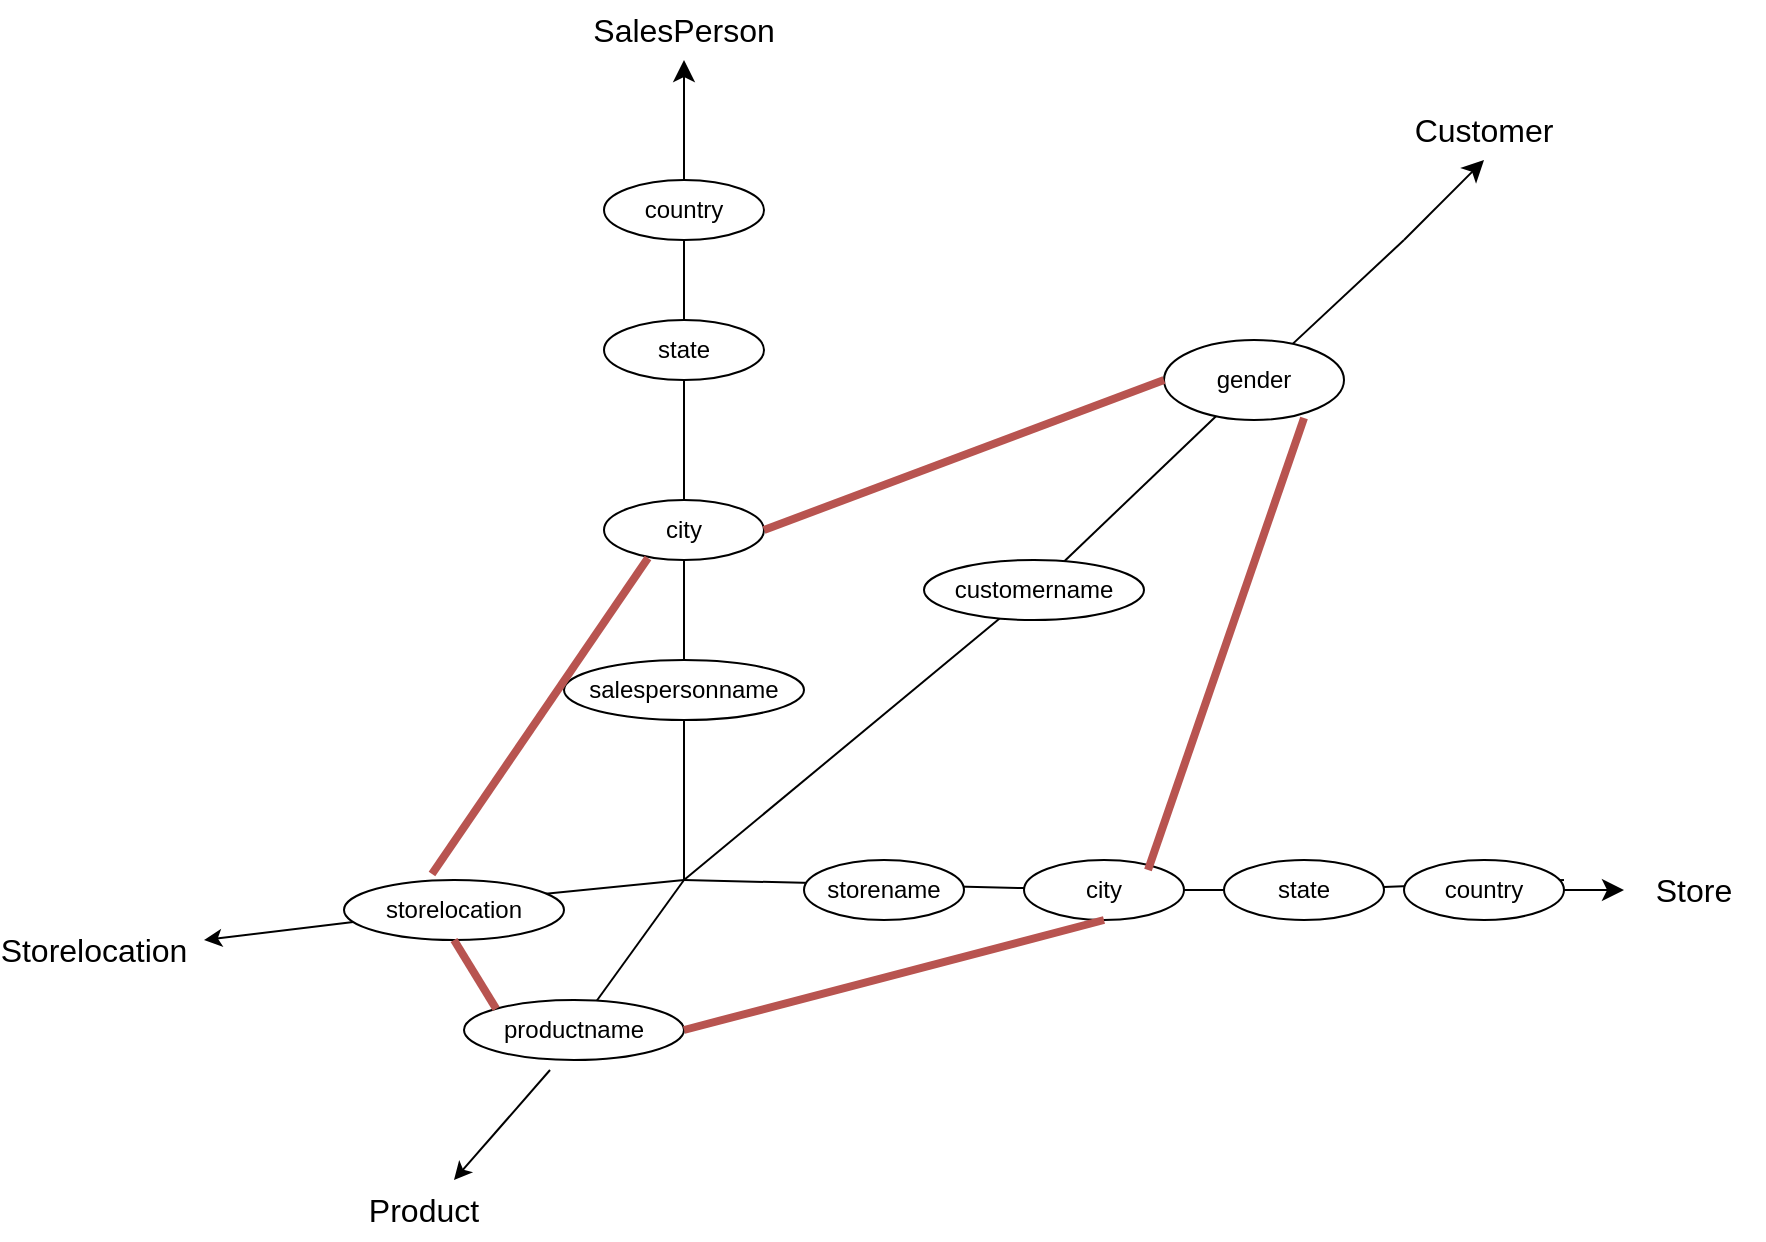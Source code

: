 <mxfile version="24.0.7" type="device">
  <diagram name="Page-1" id="42789a77-a242-8287-6e28-9cd8cfd52e62">
    <mxGraphModel dx="1434" dy="756" grid="1" gridSize="10" guides="1" tooltips="1" connect="1" arrows="1" fold="1" page="1" pageScale="1" pageWidth="1100" pageHeight="850" background="none" math="0" shadow="0">
      <root>
        <mxCell id="0" />
        <mxCell id="1" parent="0" />
        <mxCell id="ZBLiMMBaOF6jFOf_cq5G-7" value="Customer" style="text;html=1;align=center;verticalAlign=middle;whiteSpace=wrap;rounded=0;fontSize=16;" parent="1" vertex="1">
          <mxGeometry x="850" y="90" width="60" height="30" as="geometry" />
        </mxCell>
        <mxCell id="ZBLiMMBaOF6jFOf_cq5G-15" value="" style="endArrow=none;html=1;rounded=0;fontSize=12;startSize=8;endSize=8;curved=1;" parent="1" source="ZBLiMMBaOF6jFOf_cq5G-25" edge="1">
          <mxGeometry width="50" height="50" relative="1" as="geometry">
            <mxPoint x="480" y="480" as="sourcePoint" />
            <mxPoint x="840" y="160" as="targetPoint" />
          </mxGeometry>
        </mxCell>
        <mxCell id="ZBLiMMBaOF6jFOf_cq5G-19" value="" style="endArrow=none;html=1;rounded=0;fontSize=12;startSize=8;endSize=8;curved=1;" parent="1" source="ZBLiMMBaOF6jFOf_cq5G-32" edge="1">
          <mxGeometry width="50" height="50" relative="1" as="geometry">
            <mxPoint x="480" y="480" as="sourcePoint" />
            <mxPoint x="480" y="120" as="targetPoint" />
          </mxGeometry>
        </mxCell>
        <mxCell id="ZBLiMMBaOF6jFOf_cq5G-20" value="" style="endArrow=none;html=1;rounded=0;fontSize=12;startSize=8;endSize=8;curved=1;" parent="1" source="ZBLiMMBaOF6jFOf_cq5G-40" edge="1">
          <mxGeometry width="50" height="50" relative="1" as="geometry">
            <mxPoint x="480" y="480" as="sourcePoint" />
            <mxPoint x="920" y="480" as="targetPoint" />
          </mxGeometry>
        </mxCell>
        <mxCell id="ZBLiMMBaOF6jFOf_cq5G-21" value="SalesPerson" style="text;html=1;align=center;verticalAlign=middle;whiteSpace=wrap;rounded=0;fontSize=16;" parent="1" vertex="1">
          <mxGeometry x="450" y="40" width="60" height="30" as="geometry" />
        </mxCell>
        <mxCell id="ZBLiMMBaOF6jFOf_cq5G-22" value="Store" style="text;html=1;align=center;verticalAlign=middle;whiteSpace=wrap;rounded=0;fontSize=16;" parent="1" vertex="1">
          <mxGeometry x="950" y="470" width="70" height="30" as="geometry" />
        </mxCell>
        <mxCell id="ZBLiMMBaOF6jFOf_cq5G-24" value="" style="endArrow=none;html=1;rounded=0;fontSize=12;startSize=8;endSize=8;curved=1;" parent="1" target="ZBLiMMBaOF6jFOf_cq5G-23" edge="1">
          <mxGeometry width="50" height="50" relative="1" as="geometry">
            <mxPoint x="480" y="480" as="sourcePoint" />
            <mxPoint x="840" y="160" as="targetPoint" />
          </mxGeometry>
        </mxCell>
        <mxCell id="ZBLiMMBaOF6jFOf_cq5G-23" value="customername" style="ellipse;whiteSpace=wrap;html=1;" parent="1" vertex="1">
          <mxGeometry x="600" y="320" width="110" height="30" as="geometry" />
        </mxCell>
        <mxCell id="ZBLiMMBaOF6jFOf_cq5G-26" value="" style="endArrow=none;html=1;rounded=0;fontSize=12;startSize=8;endSize=8;curved=1;" parent="1" source="ZBLiMMBaOF6jFOf_cq5G-23" target="ZBLiMMBaOF6jFOf_cq5G-25" edge="1">
          <mxGeometry width="50" height="50" relative="1" as="geometry">
            <mxPoint x="605" y="371" as="sourcePoint" />
            <mxPoint x="840" y="160" as="targetPoint" />
          </mxGeometry>
        </mxCell>
        <mxCell id="ZBLiMMBaOF6jFOf_cq5G-25" value="gender" style="ellipse;whiteSpace=wrap;html=1;" parent="1" vertex="1">
          <mxGeometry x="720" y="210" width="90" height="40" as="geometry" />
        </mxCell>
        <mxCell id="ZBLiMMBaOF6jFOf_cq5G-28" value="" style="endArrow=none;html=1;rounded=0;fontSize=12;startSize=8;endSize=8;curved=1;" parent="1" target="ZBLiMMBaOF6jFOf_cq5G-27" edge="1">
          <mxGeometry width="50" height="50" relative="1" as="geometry">
            <mxPoint x="480" y="480" as="sourcePoint" />
            <mxPoint x="480" y="120" as="targetPoint" />
          </mxGeometry>
        </mxCell>
        <mxCell id="ZBLiMMBaOF6jFOf_cq5G-27" value="salespersonname" style="ellipse;whiteSpace=wrap;html=1;" parent="1" vertex="1">
          <mxGeometry x="420" y="370" width="120" height="30" as="geometry" />
        </mxCell>
        <mxCell id="ZBLiMMBaOF6jFOf_cq5G-33" value="" style="endArrow=none;html=1;rounded=0;fontSize=12;startSize=8;endSize=8;curved=1;" parent="1" source="ZBLiMMBaOF6jFOf_cq5G-27" target="ZBLiMMBaOF6jFOf_cq5G-32" edge="1">
          <mxGeometry width="50" height="50" relative="1" as="geometry">
            <mxPoint x="480" y="370" as="sourcePoint" />
            <mxPoint x="480" y="120" as="targetPoint" />
          </mxGeometry>
        </mxCell>
        <mxCell id="ZBLiMMBaOF6jFOf_cq5G-32" value="country" style="ellipse;whiteSpace=wrap;html=1;" parent="1" vertex="1">
          <mxGeometry x="440" y="130" width="80" height="30" as="geometry" />
        </mxCell>
        <mxCell id="ZBLiMMBaOF6jFOf_cq5G-31" value="state" style="ellipse;whiteSpace=wrap;html=1;" parent="1" vertex="1">
          <mxGeometry x="440" y="200" width="80" height="30" as="geometry" />
        </mxCell>
        <mxCell id="ZBLiMMBaOF6jFOf_cq5G-29" value="city&lt;span style=&quot;color: rgba(0, 0, 0, 0); font-family: monospace; font-size: 0px; text-align: start; text-wrap: nowrap;&quot;&gt;%3CmxGraphModel%3E%3Croot%3E%3CmxCell%20id%3D%220%22%2F%3E%3CmxCell%20id%3D%221%22%20parent%3D%220%22%2F%3E%3CmxCell%20id%3D%222%22%20value%3D%22name%22%20style%3D%22ellipse%3BwhiteSpace%3Dwrap%3Bhtml%3D1%3B%22%20vertex%3D%221%22%20parent%3D%221%22%3E%3CmxGeometry%20x%3D%22440%22%20y%3D%22370%22%20width%3D%2280%22%20height%3D%2230%22%20as%3D%22geometry%22%2F%3E%3C%2FmxCell%3E%3C%2Froot%3E%3C%2FmxGraphModel%3E&lt;/span&gt;" style="ellipse;whiteSpace=wrap;html=1;" parent="1" vertex="1">
          <mxGeometry x="440" y="290" width="80" height="30" as="geometry" />
        </mxCell>
        <mxCell id="ZBLiMMBaOF6jFOf_cq5G-34" value="" style="endArrow=classic;html=1;rounded=0;fontSize=12;startSize=8;endSize=8;curved=1;entryX=0.5;entryY=1;entryDx=0;entryDy=0;" parent="1" target="ZBLiMMBaOF6jFOf_cq5G-21" edge="1">
          <mxGeometry width="50" height="50" relative="1" as="geometry">
            <mxPoint x="480" y="120" as="sourcePoint" />
            <mxPoint x="770" y="190" as="targetPoint" />
          </mxGeometry>
        </mxCell>
        <mxCell id="ZBLiMMBaOF6jFOf_cq5G-35" value="" style="endArrow=classic;html=1;rounded=0;fontSize=12;startSize=8;endSize=8;curved=1;entryX=0.5;entryY=1;entryDx=0;entryDy=0;" parent="1" target="ZBLiMMBaOF6jFOf_cq5G-7" edge="1">
          <mxGeometry width="50" height="50" relative="1" as="geometry">
            <mxPoint x="840" y="160" as="sourcePoint" />
            <mxPoint x="770" y="190" as="targetPoint" />
          </mxGeometry>
        </mxCell>
        <mxCell id="ZBLiMMBaOF6jFOf_cq5G-38" value="" style="endArrow=none;html=1;rounded=0;fontSize=12;startSize=8;endSize=8;curved=1;" parent="1" target="ZBLiMMBaOF6jFOf_cq5G-37" edge="1">
          <mxGeometry width="50" height="50" relative="1" as="geometry">
            <mxPoint x="480" y="480" as="sourcePoint" />
            <mxPoint x="920" y="480" as="targetPoint" />
          </mxGeometry>
        </mxCell>
        <mxCell id="ZBLiMMBaOF6jFOf_cq5G-37" value="city" style="ellipse;whiteSpace=wrap;html=1;" parent="1" vertex="1">
          <mxGeometry x="650" y="470" width="80" height="30" as="geometry" />
        </mxCell>
        <mxCell id="ZBLiMMBaOF6jFOf_cq5G-39" value="storename" style="ellipse;whiteSpace=wrap;html=1;" parent="1" vertex="1">
          <mxGeometry x="540" y="470" width="80" height="30" as="geometry" />
        </mxCell>
        <mxCell id="ZBLiMMBaOF6jFOf_cq5G-41" value="" style="endArrow=none;html=1;rounded=0;fontSize=12;startSize=8;endSize=8;curved=1;" parent="1" source="ZBLiMMBaOF6jFOf_cq5G-37" target="ZBLiMMBaOF6jFOf_cq5G-40" edge="1">
          <mxGeometry width="50" height="50" relative="1" as="geometry">
            <mxPoint x="730" y="484" as="sourcePoint" />
            <mxPoint x="920" y="480" as="targetPoint" />
          </mxGeometry>
        </mxCell>
        <mxCell id="ZBLiMMBaOF6jFOf_cq5G-40" value="state&lt;span style=&quot;color: rgba(0, 0, 0, 0); font-family: monospace; font-size: 0px; text-align: start; text-wrap: nowrap;&quot;&gt;%3CmxGraphModel%3E%3Croot%3E%3CmxCell%20id%3D%220%22%2F%3E%3CmxCell%20id%3D%221%22%20parent%3D%220%22%2F%3E%3CmxCell%20id%3D%222%22%20value%3D%22name%26lt%3Bspan%20style%3D%26quot%3Bcolor%3A%20rgba(0%2C%200%2C%200%2C%200)%3B%20font-family%3A%20monospace%3B%20font-size%3A%200px%3B%20text-align%3A%20start%3B%20text-wrap%3A%20nowrap%3B%26quot%3B%26gt%3B%253CmxGraphModel%253E%253Croot%253E%253CmxCell%2520id%253D%25220%2522%252F%253E%253CmxCell%2520id%253D%25221%2522%2520parent%253D%25220%2522%252F%253E%253CmxCell%2520id%253D%25222%2522%2520value%253D%2522name%2522%2520style%253D%2522ellipse%253BwhiteSpace%253Dwrap%253Bhtml%253D1%253B%2522%2520vertex%253D%25221%2522%2520parent%253D%25221%2522%253E%253CmxGeometry%2520x%253D%2522440%2522%2520y%253D%2522370%2522%2520width%253D%252280%2522%2520height%253D%252230%2522%2520as%253D%2522geometry%2522%252F%253E%253C%252FmxCell%253E%253C%252Froot%253E%253C%252FmxGraphModel%253E%26lt%3B%2Fspan%26gt%3B%22%20style%3D%22ellipse%3BwhiteSpace%3Dwrap%3Bhtml%3D1%3B%22%20vertex%3D%221%22%20parent%3D%221%22%3E%3CmxGeometry%20x%3D%22530%22%20y%3D%22460%22%20width%3D%2280%22%20height%3D%2230%22%20as%3D%22geometry%22%2F%3E%3C%2FmxCell%3E%3C%2Froot%3E%3C%2FmxGraphModel%3E&lt;/span&gt;" style="ellipse;whiteSpace=wrap;html=1;" parent="1" vertex="1">
          <mxGeometry x="750" y="470" width="80" height="30" as="geometry" />
        </mxCell>
        <mxCell id="ZBLiMMBaOF6jFOf_cq5G-44" style="edgeStyle=none;curved=1;rounded=0;orthogonalLoop=1;jettySize=auto;html=1;exitX=1;exitY=0.5;exitDx=0;exitDy=0;fontSize=12;startSize=8;endSize=8;" parent="1" source="ZBLiMMBaOF6jFOf_cq5G-42" target="ZBLiMMBaOF6jFOf_cq5G-22" edge="1">
          <mxGeometry relative="1" as="geometry" />
        </mxCell>
        <mxCell id="ZBLiMMBaOF6jFOf_cq5G-42" value="country" style="ellipse;whiteSpace=wrap;html=1;" parent="1" vertex="1">
          <mxGeometry x="840" y="470" width="80" height="30" as="geometry" />
        </mxCell>
        <mxCell id="AHzrdknbYFgOIsDPWNPN-1" value="" style="endArrow=none;html=1;rounded=0;" edge="1" parent="1">
          <mxGeometry width="50" height="50" relative="1" as="geometry">
            <mxPoint x="380" y="490" as="sourcePoint" />
            <mxPoint x="480" y="480" as="targetPoint" />
          </mxGeometry>
        </mxCell>
        <mxCell id="AHzrdknbYFgOIsDPWNPN-2" value="" style="endArrow=none;html=1;rounded=0;exitX=0.573;exitY=0.167;exitDx=0;exitDy=0;exitPerimeter=0;" edge="1" parent="1" source="AHzrdknbYFgOIsDPWNPN-3">
          <mxGeometry width="50" height="50" relative="1" as="geometry">
            <mxPoint x="388.368" y="610.903" as="sourcePoint" />
            <mxPoint x="480" y="480" as="targetPoint" />
          </mxGeometry>
        </mxCell>
        <mxCell id="AHzrdknbYFgOIsDPWNPN-3" value="productname" style="ellipse;whiteSpace=wrap;html=1;" vertex="1" parent="1">
          <mxGeometry x="370" y="540" width="110" height="30" as="geometry" />
        </mxCell>
        <mxCell id="AHzrdknbYFgOIsDPWNPN-6" value="Product" style="text;html=1;align=center;verticalAlign=middle;whiteSpace=wrap;rounded=0;fontSize=16;" vertex="1" parent="1">
          <mxGeometry x="320" y="630" width="60" height="30" as="geometry" />
        </mxCell>
        <mxCell id="AHzrdknbYFgOIsDPWNPN-8" value="" style="endArrow=classic;html=1;rounded=0;exitX=0.391;exitY=1.167;exitDx=0;exitDy=0;exitPerimeter=0;entryX=0.75;entryY=0;entryDx=0;entryDy=0;" edge="1" parent="1" source="AHzrdknbYFgOIsDPWNPN-3" target="AHzrdknbYFgOIsDPWNPN-6">
          <mxGeometry width="50" height="50" relative="1" as="geometry">
            <mxPoint x="359.97" y="653" as="sourcePoint" />
            <mxPoint x="640" y="300" as="targetPoint" />
          </mxGeometry>
        </mxCell>
        <mxCell id="AHzrdknbYFgOIsDPWNPN-10" value="" style="endArrow=classic;html=1;rounded=0;" edge="1" parent="1" source="AHzrdknbYFgOIsDPWNPN-9">
          <mxGeometry width="50" height="50" relative="1" as="geometry">
            <mxPoint x="380" y="490" as="sourcePoint" />
            <mxPoint x="240" y="510" as="targetPoint" />
          </mxGeometry>
        </mxCell>
        <mxCell id="AHzrdknbYFgOIsDPWNPN-11" value="" style="endArrow=classic;html=1;rounded=0;" edge="1" parent="1" target="AHzrdknbYFgOIsDPWNPN-9">
          <mxGeometry width="50" height="50" relative="1" as="geometry">
            <mxPoint x="380" y="490" as="sourcePoint" />
            <mxPoint x="180" y="520" as="targetPoint" />
          </mxGeometry>
        </mxCell>
        <mxCell id="AHzrdknbYFgOIsDPWNPN-9" value="storelocation" style="ellipse;whiteSpace=wrap;html=1;" vertex="1" parent="1">
          <mxGeometry x="310" y="480" width="110" height="30" as="geometry" />
        </mxCell>
        <mxCell id="AHzrdknbYFgOIsDPWNPN-12" value="Storelocation" style="text;html=1;align=center;verticalAlign=middle;whiteSpace=wrap;rounded=0;fontSize=16;" vertex="1" parent="1">
          <mxGeometry x="140" y="500" width="90" height="30" as="geometry" />
        </mxCell>
        <mxCell id="AHzrdknbYFgOIsDPWNPN-13" value="" style="endArrow=none;html=1;rounded=0;fillColor=#f8cecc;strokeColor=#b85450;entryX=1;entryY=0.5;entryDx=0;entryDy=0;exitX=0.5;exitY=1;exitDx=0;exitDy=0;strokeWidth=4;" edge="1" parent="1" source="ZBLiMMBaOF6jFOf_cq5G-37" target="AHzrdknbYFgOIsDPWNPN-3">
          <mxGeometry width="50" height="50" relative="1" as="geometry">
            <mxPoint x="590" y="350" as="sourcePoint" />
            <mxPoint x="640" y="300" as="targetPoint" />
          </mxGeometry>
        </mxCell>
        <mxCell id="AHzrdknbYFgOIsDPWNPN-14" value="" style="endArrow=none;html=1;rounded=0;fillColor=#f8cecc;strokeColor=#b85450;entryX=0.778;entryY=0.975;entryDx=0;entryDy=0;exitX=0.775;exitY=0.167;exitDx=0;exitDy=0;entryPerimeter=0;exitPerimeter=0;strokeWidth=4;" edge="1" parent="1" source="ZBLiMMBaOF6jFOf_cq5G-37" target="ZBLiMMBaOF6jFOf_cq5G-25">
          <mxGeometry width="50" height="50" relative="1" as="geometry">
            <mxPoint x="700" y="510" as="sourcePoint" />
            <mxPoint x="490" y="565" as="targetPoint" />
          </mxGeometry>
        </mxCell>
        <mxCell id="AHzrdknbYFgOIsDPWNPN-15" value="" style="endArrow=none;html=1;rounded=0;fillColor=#f8cecc;strokeColor=#b85450;entryX=0;entryY=0;entryDx=0;entryDy=0;exitX=0.5;exitY=1;exitDx=0;exitDy=0;strokeWidth=4;" edge="1" parent="1" source="AHzrdknbYFgOIsDPWNPN-9" target="AHzrdknbYFgOIsDPWNPN-3">
          <mxGeometry width="50" height="50" relative="1" as="geometry">
            <mxPoint x="700" y="510" as="sourcePoint" />
            <mxPoint x="490" y="565" as="targetPoint" />
          </mxGeometry>
        </mxCell>
        <mxCell id="AHzrdknbYFgOIsDPWNPN-16" value="" style="endArrow=none;html=1;rounded=0;fillColor=#f8cecc;strokeColor=#b85450;entryX=0;entryY=0.5;entryDx=0;entryDy=0;exitX=1;exitY=0.5;exitDx=0;exitDy=0;strokeWidth=4;" edge="1" parent="1" source="ZBLiMMBaOF6jFOf_cq5G-29" target="ZBLiMMBaOF6jFOf_cq5G-25">
          <mxGeometry width="50" height="50" relative="1" as="geometry">
            <mxPoint x="722" y="485" as="sourcePoint" />
            <mxPoint x="800" y="259" as="targetPoint" />
          </mxGeometry>
        </mxCell>
        <mxCell id="AHzrdknbYFgOIsDPWNPN-17" value="" style="endArrow=none;html=1;rounded=0;fillColor=#f8cecc;strokeColor=#b85450;entryX=0.4;entryY=-0.1;entryDx=0;entryDy=0;exitX=0.275;exitY=0.967;exitDx=0;exitDy=0;strokeWidth=4;entryPerimeter=0;exitPerimeter=0;" edge="1" parent="1" source="ZBLiMMBaOF6jFOf_cq5G-29" target="AHzrdknbYFgOIsDPWNPN-9">
          <mxGeometry width="50" height="50" relative="1" as="geometry">
            <mxPoint x="530" y="315" as="sourcePoint" />
            <mxPoint x="730" y="240" as="targetPoint" />
          </mxGeometry>
        </mxCell>
      </root>
    </mxGraphModel>
  </diagram>
</mxfile>
